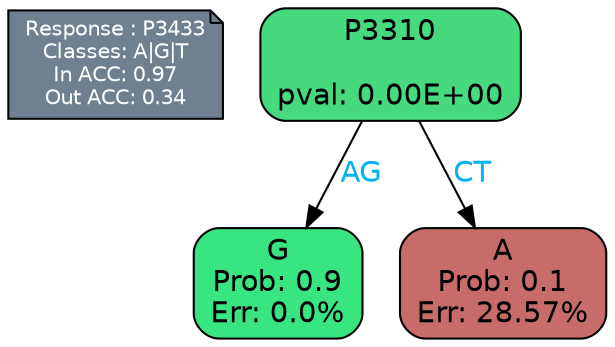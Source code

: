 digraph Tree {
node [shape=box, style="filled, rounded", color="black", fontname=helvetica] ;
graph [ranksep=equally, splines=polylines, bgcolor=transparent, dpi=600] ;
edge [fontname=helvetica] ;
LEGEND [label="Response : P3433
Classes: A|G|T
In ACC: 0.97
Out ACC: 0.34
",shape=note,align=left,style=filled,fillcolor="slategray",fontcolor="white",fontsize=10];1 [label="P3310

pval: 0.00E+00", fillcolor="#47d97e"] ;
2 [label="G
Prob: 0.9
Err: 0.0%", fillcolor="#39e581"] ;
3 [label="A
Prob: 0.1
Err: 28.57%", fillcolor="#c86c6a"] ;
1 -> 2 [label="AG",fontcolor=deepskyblue2] ;
1 -> 3 [label="CT",fontcolor=deepskyblue2] ;
{rank = same; 2;3;}{rank = same; LEGEND;1;}}